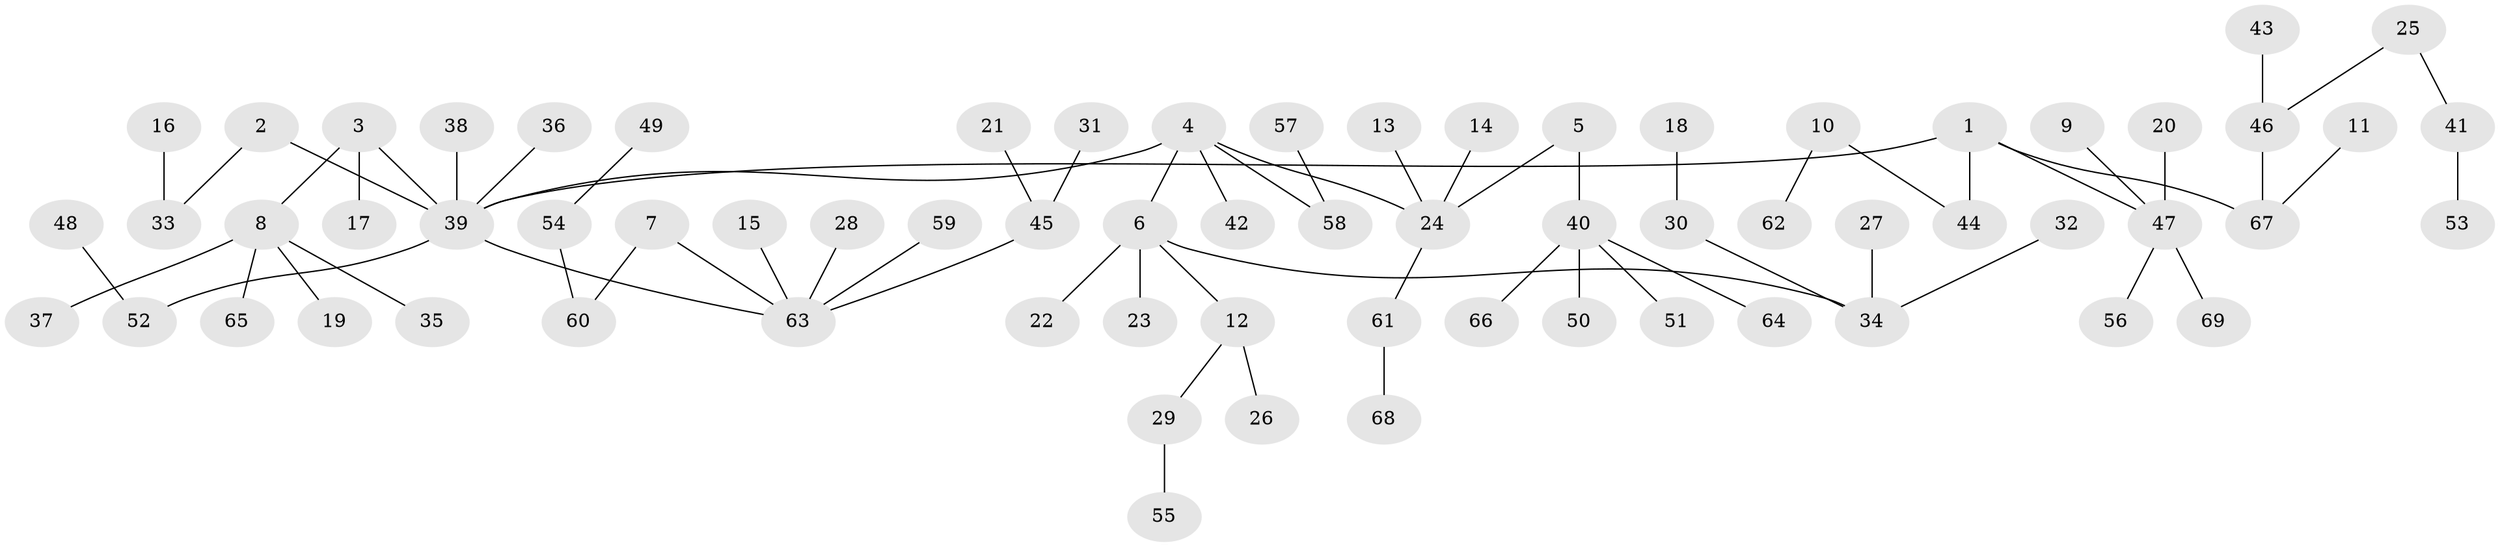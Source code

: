 // original degree distribution, {2: 0.24817518248175183, 4: 0.08029197080291971, 5: 0.043795620437956206, 6: 0.014598540145985401, 1: 0.48905109489051096, 3: 0.12408759124087591}
// Generated by graph-tools (version 1.1) at 2025/26/03/09/25 03:26:24]
// undirected, 69 vertices, 68 edges
graph export_dot {
graph [start="1"]
  node [color=gray90,style=filled];
  1;
  2;
  3;
  4;
  5;
  6;
  7;
  8;
  9;
  10;
  11;
  12;
  13;
  14;
  15;
  16;
  17;
  18;
  19;
  20;
  21;
  22;
  23;
  24;
  25;
  26;
  27;
  28;
  29;
  30;
  31;
  32;
  33;
  34;
  35;
  36;
  37;
  38;
  39;
  40;
  41;
  42;
  43;
  44;
  45;
  46;
  47;
  48;
  49;
  50;
  51;
  52;
  53;
  54;
  55;
  56;
  57;
  58;
  59;
  60;
  61;
  62;
  63;
  64;
  65;
  66;
  67;
  68;
  69;
  1 -- 39 [weight=1.0];
  1 -- 44 [weight=1.0];
  1 -- 47 [weight=1.0];
  1 -- 67 [weight=1.0];
  2 -- 33 [weight=1.0];
  2 -- 39 [weight=1.0];
  3 -- 8 [weight=1.0];
  3 -- 17 [weight=1.0];
  3 -- 39 [weight=1.0];
  4 -- 6 [weight=1.0];
  4 -- 24 [weight=1.0];
  4 -- 39 [weight=1.0];
  4 -- 42 [weight=1.0];
  4 -- 58 [weight=1.0];
  5 -- 24 [weight=1.0];
  5 -- 40 [weight=1.0];
  6 -- 12 [weight=1.0];
  6 -- 22 [weight=1.0];
  6 -- 23 [weight=1.0];
  6 -- 34 [weight=1.0];
  7 -- 60 [weight=1.0];
  7 -- 63 [weight=1.0];
  8 -- 19 [weight=1.0];
  8 -- 35 [weight=1.0];
  8 -- 37 [weight=1.0];
  8 -- 65 [weight=1.0];
  9 -- 47 [weight=1.0];
  10 -- 44 [weight=1.0];
  10 -- 62 [weight=1.0];
  11 -- 67 [weight=1.0];
  12 -- 26 [weight=1.0];
  12 -- 29 [weight=1.0];
  13 -- 24 [weight=1.0];
  14 -- 24 [weight=1.0];
  15 -- 63 [weight=1.0];
  16 -- 33 [weight=1.0];
  18 -- 30 [weight=1.0];
  20 -- 47 [weight=1.0];
  21 -- 45 [weight=1.0];
  24 -- 61 [weight=1.0];
  25 -- 41 [weight=1.0];
  25 -- 46 [weight=1.0];
  27 -- 34 [weight=1.0];
  28 -- 63 [weight=1.0];
  29 -- 55 [weight=1.0];
  30 -- 34 [weight=1.0];
  31 -- 45 [weight=1.0];
  32 -- 34 [weight=1.0];
  36 -- 39 [weight=1.0];
  38 -- 39 [weight=1.0];
  39 -- 52 [weight=1.0];
  39 -- 63 [weight=1.0];
  40 -- 50 [weight=1.0];
  40 -- 51 [weight=1.0];
  40 -- 64 [weight=1.0];
  40 -- 66 [weight=1.0];
  41 -- 53 [weight=1.0];
  43 -- 46 [weight=1.0];
  45 -- 63 [weight=1.0];
  46 -- 67 [weight=1.0];
  47 -- 56 [weight=1.0];
  47 -- 69 [weight=1.0];
  48 -- 52 [weight=1.0];
  49 -- 54 [weight=1.0];
  54 -- 60 [weight=1.0];
  57 -- 58 [weight=1.0];
  59 -- 63 [weight=1.0];
  61 -- 68 [weight=1.0];
}
